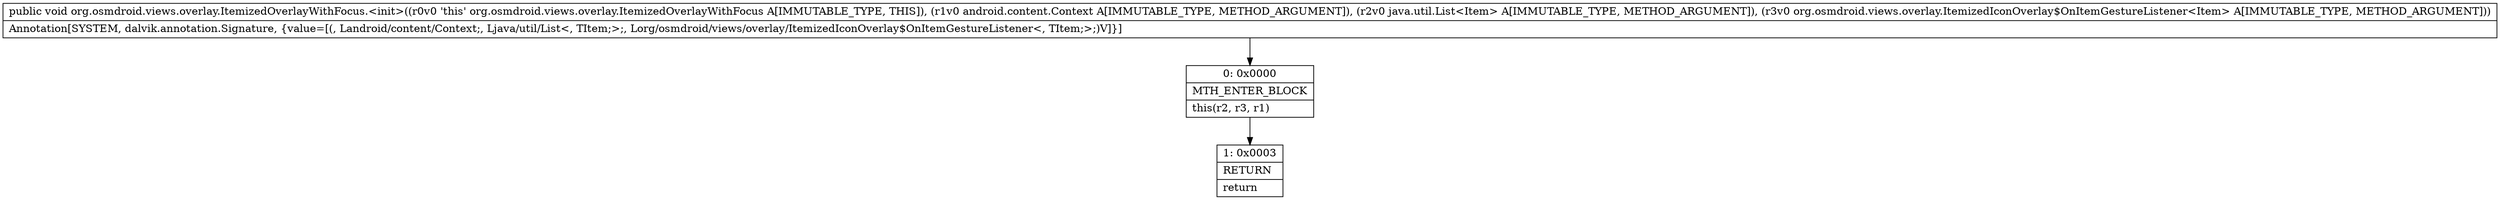 digraph "CFG fororg.osmdroid.views.overlay.ItemizedOverlayWithFocus.\<init\>(Landroid\/content\/Context;Ljava\/util\/List;Lorg\/osmdroid\/views\/overlay\/ItemizedIconOverlay$OnItemGestureListener;)V" {
Node_0 [shape=record,label="{0\:\ 0x0000|MTH_ENTER_BLOCK\l|this(r2, r3, r1)\l}"];
Node_1 [shape=record,label="{1\:\ 0x0003|RETURN\l|return\l}"];
MethodNode[shape=record,label="{public void org.osmdroid.views.overlay.ItemizedOverlayWithFocus.\<init\>((r0v0 'this' org.osmdroid.views.overlay.ItemizedOverlayWithFocus A[IMMUTABLE_TYPE, THIS]), (r1v0 android.content.Context A[IMMUTABLE_TYPE, METHOD_ARGUMENT]), (r2v0 java.util.List\<Item\> A[IMMUTABLE_TYPE, METHOD_ARGUMENT]), (r3v0 org.osmdroid.views.overlay.ItemizedIconOverlay$OnItemGestureListener\<Item\> A[IMMUTABLE_TYPE, METHOD_ARGUMENT]))  | Annotation[SYSTEM, dalvik.annotation.Signature, \{value=[(, Landroid\/content\/Context;, Ljava\/util\/List\<, TItem;\>;, Lorg\/osmdroid\/views\/overlay\/ItemizedIconOverlay$OnItemGestureListener\<, TItem;\>;)V]\}]\l}"];
MethodNode -> Node_0;
Node_0 -> Node_1;
}

